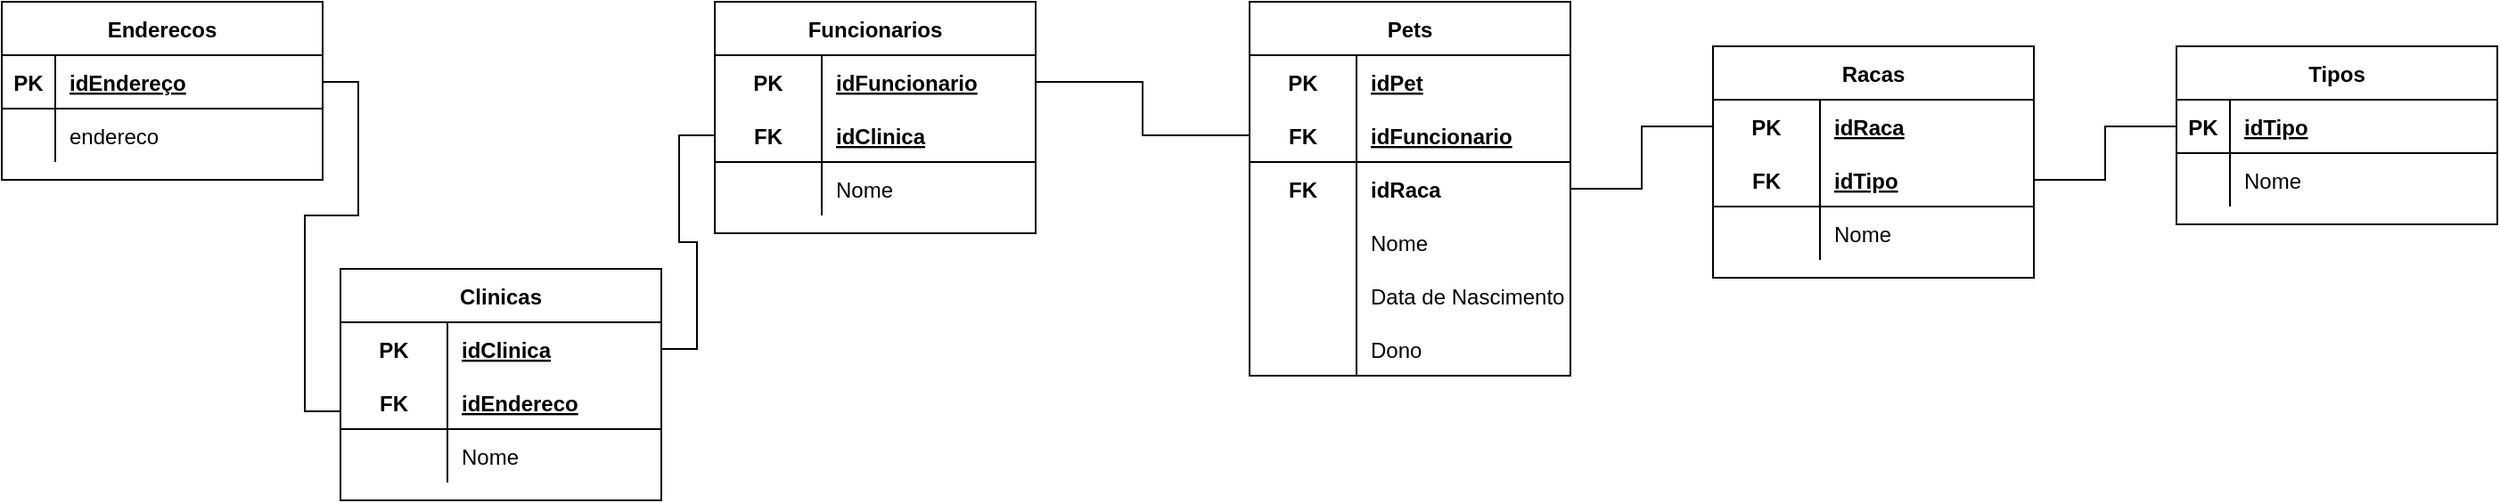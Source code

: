 <mxfile version="14.1.8" type="device"><diagram id="hLmsi_aBfTUBeRBFfKrT" name="Página-1"><mxGraphModel dx="1422" dy="822" grid="1" gridSize="10" guides="1" tooltips="1" connect="1" arrows="1" fold="1" page="1" pageScale="1" pageWidth="827" pageHeight="1169" math="0" shadow="0"><root><mxCell id="0"/><mxCell id="1" parent="0"/><mxCell id="wLSDjtbYl_BsSH20m7iS-1" value="Enderecos" style="shape=table;startSize=30;container=1;collapsible=1;childLayout=tableLayout;fixedRows=1;rowLines=0;fontStyle=1;align=center;resizeLast=1;" vertex="1" parent="1"><mxGeometry x="60" y="80" width="180" height="100" as="geometry"/></mxCell><mxCell id="wLSDjtbYl_BsSH20m7iS-2" value="" style="shape=partialRectangle;collapsible=0;dropTarget=0;pointerEvents=0;fillColor=none;top=0;left=0;bottom=1;right=0;points=[[0,0.5],[1,0.5]];portConstraint=eastwest;" vertex="1" parent="wLSDjtbYl_BsSH20m7iS-1"><mxGeometry y="30" width="180" height="30" as="geometry"/></mxCell><mxCell id="wLSDjtbYl_BsSH20m7iS-3" value="PK" style="shape=partialRectangle;connectable=0;fillColor=none;top=0;left=0;bottom=0;right=0;fontStyle=1;overflow=hidden;" vertex="1" parent="wLSDjtbYl_BsSH20m7iS-2"><mxGeometry width="30" height="30" as="geometry"/></mxCell><mxCell id="wLSDjtbYl_BsSH20m7iS-4" value="idEndereço" style="shape=partialRectangle;connectable=0;fillColor=none;top=0;left=0;bottom=0;right=0;align=left;spacingLeft=6;fontStyle=5;overflow=hidden;" vertex="1" parent="wLSDjtbYl_BsSH20m7iS-2"><mxGeometry x="30" width="150" height="30" as="geometry"/></mxCell><mxCell id="wLSDjtbYl_BsSH20m7iS-5" value="" style="shape=partialRectangle;collapsible=0;dropTarget=0;pointerEvents=0;fillColor=none;top=0;left=0;bottom=0;right=0;points=[[0,0.5],[1,0.5]];portConstraint=eastwest;" vertex="1" parent="wLSDjtbYl_BsSH20m7iS-1"><mxGeometry y="60" width="180" height="30" as="geometry"/></mxCell><mxCell id="wLSDjtbYl_BsSH20m7iS-6" value="" style="shape=partialRectangle;connectable=0;fillColor=none;top=0;left=0;bottom=0;right=0;editable=1;overflow=hidden;" vertex="1" parent="wLSDjtbYl_BsSH20m7iS-5"><mxGeometry width="30" height="30" as="geometry"/></mxCell><mxCell id="wLSDjtbYl_BsSH20m7iS-7" value="endereco" style="shape=partialRectangle;connectable=0;fillColor=none;top=0;left=0;bottom=0;right=0;align=left;spacingLeft=6;overflow=hidden;" vertex="1" parent="wLSDjtbYl_BsSH20m7iS-5"><mxGeometry x="30" width="150" height="30" as="geometry"/></mxCell><mxCell id="wLSDjtbYl_BsSH20m7iS-14" value="Clinicas" style="shape=table;startSize=30;container=1;collapsible=1;childLayout=tableLayout;fixedRows=1;rowLines=0;fontStyle=1;align=center;resizeLast=1;" vertex="1" parent="1"><mxGeometry x="250" y="230" width="180" height="130" as="geometry"/></mxCell><mxCell id="wLSDjtbYl_BsSH20m7iS-15" value="" style="shape=partialRectangle;collapsible=0;dropTarget=0;pointerEvents=0;fillColor=none;top=0;left=0;bottom=0;right=0;points=[[0,0.5],[1,0.5]];portConstraint=eastwest;" vertex="1" parent="wLSDjtbYl_BsSH20m7iS-14"><mxGeometry y="30" width="180" height="30" as="geometry"/></mxCell><mxCell id="wLSDjtbYl_BsSH20m7iS-16" value="PK" style="shape=partialRectangle;connectable=0;fillColor=none;top=0;left=0;bottom=0;right=0;fontStyle=1;overflow=hidden;" vertex="1" parent="wLSDjtbYl_BsSH20m7iS-15"><mxGeometry width="60" height="30" as="geometry"/></mxCell><mxCell id="wLSDjtbYl_BsSH20m7iS-17" value="idClinica" style="shape=partialRectangle;connectable=0;fillColor=none;top=0;left=0;bottom=0;right=0;align=left;spacingLeft=6;fontStyle=5;overflow=hidden;" vertex="1" parent="wLSDjtbYl_BsSH20m7iS-15"><mxGeometry x="60" width="120" height="30" as="geometry"/></mxCell><mxCell id="wLSDjtbYl_BsSH20m7iS-18" value="" style="shape=partialRectangle;collapsible=0;dropTarget=0;pointerEvents=0;fillColor=none;top=0;left=0;bottom=1;right=0;points=[[0,0.5],[1,0.5]];portConstraint=eastwest;" vertex="1" parent="wLSDjtbYl_BsSH20m7iS-14"><mxGeometry y="60" width="180" height="30" as="geometry"/></mxCell><mxCell id="wLSDjtbYl_BsSH20m7iS-19" value="FK" style="shape=partialRectangle;connectable=0;fillColor=none;top=0;left=0;bottom=0;right=0;fontStyle=1;overflow=hidden;" vertex="1" parent="wLSDjtbYl_BsSH20m7iS-18"><mxGeometry width="60" height="30" as="geometry"/></mxCell><mxCell id="wLSDjtbYl_BsSH20m7iS-20" value="idEndereco" style="shape=partialRectangle;connectable=0;fillColor=none;top=0;left=0;bottom=0;right=0;align=left;spacingLeft=6;fontStyle=5;overflow=hidden;" vertex="1" parent="wLSDjtbYl_BsSH20m7iS-18"><mxGeometry x="60" width="120" height="30" as="geometry"/></mxCell><mxCell id="wLSDjtbYl_BsSH20m7iS-21" value="" style="shape=partialRectangle;collapsible=0;dropTarget=0;pointerEvents=0;fillColor=none;top=0;left=0;bottom=0;right=0;points=[[0,0.5],[1,0.5]];portConstraint=eastwest;" vertex="1" parent="wLSDjtbYl_BsSH20m7iS-14"><mxGeometry y="90" width="180" height="30" as="geometry"/></mxCell><mxCell id="wLSDjtbYl_BsSH20m7iS-22" value="" style="shape=partialRectangle;connectable=0;fillColor=none;top=0;left=0;bottom=0;right=0;editable=1;overflow=hidden;" vertex="1" parent="wLSDjtbYl_BsSH20m7iS-21"><mxGeometry width="60" height="30" as="geometry"/></mxCell><mxCell id="wLSDjtbYl_BsSH20m7iS-23" value="Nome" style="shape=partialRectangle;connectable=0;fillColor=none;top=0;left=0;bottom=0;right=0;align=left;spacingLeft=6;overflow=hidden;" vertex="1" parent="wLSDjtbYl_BsSH20m7iS-21"><mxGeometry x="60" width="120" height="30" as="geometry"/></mxCell><mxCell id="wLSDjtbYl_BsSH20m7iS-27" style="edgeStyle=orthogonalEdgeStyle;rounded=0;orthogonalLoop=1;jettySize=auto;html=1;exitX=1;exitY=0.5;exitDx=0;exitDy=0;entryX=0;entryY=0.5;entryDx=0;entryDy=0;endArrow=none;endFill=0;" edge="1" parent="1" source="wLSDjtbYl_BsSH20m7iS-2" target="wLSDjtbYl_BsSH20m7iS-15"><mxGeometry relative="1" as="geometry"><Array as="points"><mxPoint x="260" y="125"/><mxPoint x="260" y="200"/><mxPoint x="230" y="200"/><mxPoint x="230" y="310"/><mxPoint x="250" y="310"/></Array></mxGeometry></mxCell><mxCell id="wLSDjtbYl_BsSH20m7iS-28" value="Funcionarios" style="shape=table;startSize=30;container=1;collapsible=1;childLayout=tableLayout;fixedRows=1;rowLines=0;fontStyle=1;align=center;resizeLast=1;" vertex="1" parent="1"><mxGeometry x="460" y="80" width="180" height="130" as="geometry"/></mxCell><mxCell id="wLSDjtbYl_BsSH20m7iS-29" value="" style="shape=partialRectangle;collapsible=0;dropTarget=0;pointerEvents=0;fillColor=none;top=0;left=0;bottom=0;right=0;points=[[0,0.5],[1,0.5]];portConstraint=eastwest;" vertex="1" parent="wLSDjtbYl_BsSH20m7iS-28"><mxGeometry y="30" width="180" height="30" as="geometry"/></mxCell><mxCell id="wLSDjtbYl_BsSH20m7iS-30" value="PK" style="shape=partialRectangle;connectable=0;fillColor=none;top=0;left=0;bottom=0;right=0;fontStyle=1;overflow=hidden;" vertex="1" parent="wLSDjtbYl_BsSH20m7iS-29"><mxGeometry width="60" height="30" as="geometry"/></mxCell><mxCell id="wLSDjtbYl_BsSH20m7iS-31" value="idFuncionario" style="shape=partialRectangle;connectable=0;fillColor=none;top=0;left=0;bottom=0;right=0;align=left;spacingLeft=6;fontStyle=5;overflow=hidden;" vertex="1" parent="wLSDjtbYl_BsSH20m7iS-29"><mxGeometry x="60" width="120" height="30" as="geometry"/></mxCell><mxCell id="wLSDjtbYl_BsSH20m7iS-32" value="" style="shape=partialRectangle;collapsible=0;dropTarget=0;pointerEvents=0;fillColor=none;top=0;left=0;bottom=1;right=0;points=[[0,0.5],[1,0.5]];portConstraint=eastwest;" vertex="1" parent="wLSDjtbYl_BsSH20m7iS-28"><mxGeometry y="60" width="180" height="30" as="geometry"/></mxCell><mxCell id="wLSDjtbYl_BsSH20m7iS-33" value="FK" style="shape=partialRectangle;connectable=0;fillColor=none;top=0;left=0;bottom=0;right=0;fontStyle=1;overflow=hidden;" vertex="1" parent="wLSDjtbYl_BsSH20m7iS-32"><mxGeometry width="60" height="30" as="geometry"/></mxCell><mxCell id="wLSDjtbYl_BsSH20m7iS-34" value="idClinica" style="shape=partialRectangle;connectable=0;fillColor=none;top=0;left=0;bottom=0;right=0;align=left;spacingLeft=6;fontStyle=5;overflow=hidden;" vertex="1" parent="wLSDjtbYl_BsSH20m7iS-32"><mxGeometry x="60" width="120" height="30" as="geometry"/></mxCell><mxCell id="wLSDjtbYl_BsSH20m7iS-35" value="" style="shape=partialRectangle;collapsible=0;dropTarget=0;pointerEvents=0;fillColor=none;top=0;left=0;bottom=0;right=0;points=[[0,0.5],[1,0.5]];portConstraint=eastwest;" vertex="1" parent="wLSDjtbYl_BsSH20m7iS-28"><mxGeometry y="90" width="180" height="30" as="geometry"/></mxCell><mxCell id="wLSDjtbYl_BsSH20m7iS-36" value="" style="shape=partialRectangle;connectable=0;fillColor=none;top=0;left=0;bottom=0;right=0;editable=1;overflow=hidden;" vertex="1" parent="wLSDjtbYl_BsSH20m7iS-35"><mxGeometry width="60" height="30" as="geometry"/></mxCell><mxCell id="wLSDjtbYl_BsSH20m7iS-37" value="Nome" style="shape=partialRectangle;connectable=0;fillColor=none;top=0;left=0;bottom=0;right=0;align=left;spacingLeft=6;overflow=hidden;" vertex="1" parent="wLSDjtbYl_BsSH20m7iS-35"><mxGeometry x="60" width="120" height="30" as="geometry"/></mxCell><mxCell id="wLSDjtbYl_BsSH20m7iS-41" style="edgeStyle=orthogonalEdgeStyle;rounded=0;orthogonalLoop=1;jettySize=auto;html=1;exitX=1;exitY=0.5;exitDx=0;exitDy=0;entryX=0;entryY=0.5;entryDx=0;entryDy=0;endArrow=none;endFill=0;" edge="1" parent="1" source="wLSDjtbYl_BsSH20m7iS-15" target="wLSDjtbYl_BsSH20m7iS-32"><mxGeometry relative="1" as="geometry"/></mxCell><mxCell id="wLSDjtbYl_BsSH20m7iS-42" value="Pets" style="shape=table;startSize=30;container=1;collapsible=1;childLayout=tableLayout;fixedRows=1;rowLines=0;fontStyle=1;align=center;resizeLast=1;" vertex="1" parent="1"><mxGeometry x="760" y="80" width="180" height="210" as="geometry"/></mxCell><mxCell id="wLSDjtbYl_BsSH20m7iS-43" value="" style="shape=partialRectangle;collapsible=0;dropTarget=0;pointerEvents=0;fillColor=none;top=0;left=0;bottom=0;right=0;points=[[0,0.5],[1,0.5]];portConstraint=eastwest;" vertex="1" parent="wLSDjtbYl_BsSH20m7iS-42"><mxGeometry y="30" width="180" height="30" as="geometry"/></mxCell><mxCell id="wLSDjtbYl_BsSH20m7iS-44" value="PK" style="shape=partialRectangle;connectable=0;fillColor=none;top=0;left=0;bottom=0;right=0;fontStyle=1;overflow=hidden;" vertex="1" parent="wLSDjtbYl_BsSH20m7iS-43"><mxGeometry width="60" height="30" as="geometry"/></mxCell><mxCell id="wLSDjtbYl_BsSH20m7iS-45" value="idPet" style="shape=partialRectangle;connectable=0;fillColor=none;top=0;left=0;bottom=0;right=0;align=left;spacingLeft=6;fontStyle=5;overflow=hidden;" vertex="1" parent="wLSDjtbYl_BsSH20m7iS-43"><mxGeometry x="60" width="120" height="30" as="geometry"/></mxCell><mxCell id="wLSDjtbYl_BsSH20m7iS-46" value="" style="shape=partialRectangle;collapsible=0;dropTarget=0;pointerEvents=0;fillColor=none;top=0;left=0;bottom=1;right=0;points=[[0,0.5],[1,0.5]];portConstraint=eastwest;" vertex="1" parent="wLSDjtbYl_BsSH20m7iS-42"><mxGeometry y="60" width="180" height="30" as="geometry"/></mxCell><mxCell id="wLSDjtbYl_BsSH20m7iS-47" value="FK" style="shape=partialRectangle;connectable=0;fillColor=none;top=0;left=0;bottom=0;right=0;fontStyle=1;overflow=hidden;" vertex="1" parent="wLSDjtbYl_BsSH20m7iS-46"><mxGeometry width="60" height="30" as="geometry"/></mxCell><mxCell id="wLSDjtbYl_BsSH20m7iS-48" value="idFuncionario" style="shape=partialRectangle;connectable=0;fillColor=none;top=0;left=0;bottom=0;right=0;align=left;spacingLeft=6;fontStyle=5;overflow=hidden;" vertex="1" parent="wLSDjtbYl_BsSH20m7iS-46"><mxGeometry x="60" width="120" height="30" as="geometry"/></mxCell><mxCell id="wLSDjtbYl_BsSH20m7iS-49" value="" style="shape=partialRectangle;collapsible=0;dropTarget=0;pointerEvents=0;fillColor=none;top=0;left=0;bottom=0;right=0;points=[[0,0.5],[1,0.5]];portConstraint=eastwest;" vertex="1" parent="wLSDjtbYl_BsSH20m7iS-42"><mxGeometry y="90" width="180" height="30" as="geometry"/></mxCell><mxCell id="wLSDjtbYl_BsSH20m7iS-50" value="FK" style="shape=partialRectangle;connectable=0;fillColor=none;top=0;left=0;bottom=0;right=0;editable=1;overflow=hidden;fontStyle=1" vertex="1" parent="wLSDjtbYl_BsSH20m7iS-49"><mxGeometry width="60" height="30" as="geometry"/></mxCell><mxCell id="wLSDjtbYl_BsSH20m7iS-51" value="idRaca" style="shape=partialRectangle;connectable=0;fillColor=none;top=0;left=0;bottom=0;right=0;align=left;spacingLeft=6;overflow=hidden;fontStyle=1" vertex="1" parent="wLSDjtbYl_BsSH20m7iS-49"><mxGeometry x="60" width="120" height="30" as="geometry"/></mxCell><mxCell id="wLSDjtbYl_BsSH20m7iS-52" value="" style="shape=partialRectangle;collapsible=0;dropTarget=0;pointerEvents=0;fillColor=none;top=0;left=0;bottom=0;right=0;points=[[0,0.5],[1,0.5]];portConstraint=eastwest;" vertex="1" parent="wLSDjtbYl_BsSH20m7iS-42"><mxGeometry y="120" width="180" height="30" as="geometry"/></mxCell><mxCell id="wLSDjtbYl_BsSH20m7iS-53" value="" style="shape=partialRectangle;connectable=0;fillColor=none;top=0;left=0;bottom=0;right=0;editable=1;overflow=hidden;" vertex="1" parent="wLSDjtbYl_BsSH20m7iS-52"><mxGeometry width="60" height="30" as="geometry"/></mxCell><mxCell id="wLSDjtbYl_BsSH20m7iS-54" value="Nome" style="shape=partialRectangle;connectable=0;fillColor=none;top=0;left=0;bottom=0;right=0;align=left;spacingLeft=6;overflow=hidden;" vertex="1" parent="wLSDjtbYl_BsSH20m7iS-52"><mxGeometry x="60" width="120" height="30" as="geometry"/></mxCell><mxCell id="wLSDjtbYl_BsSH20m7iS-55" value="" style="shape=partialRectangle;collapsible=0;dropTarget=0;pointerEvents=0;fillColor=none;top=0;left=0;bottom=0;right=0;points=[[0,0.5],[1,0.5]];portConstraint=eastwest;" vertex="1" parent="wLSDjtbYl_BsSH20m7iS-42"><mxGeometry y="150" width="180" height="30" as="geometry"/></mxCell><mxCell id="wLSDjtbYl_BsSH20m7iS-56" value="" style="shape=partialRectangle;connectable=0;fillColor=none;top=0;left=0;bottom=0;right=0;editable=1;overflow=hidden;" vertex="1" parent="wLSDjtbYl_BsSH20m7iS-55"><mxGeometry width="60" height="30" as="geometry"/></mxCell><mxCell id="wLSDjtbYl_BsSH20m7iS-57" value="Data de Nascimento" style="shape=partialRectangle;connectable=0;fillColor=none;top=0;left=0;bottom=0;right=0;align=left;spacingLeft=6;overflow=hidden;" vertex="1" parent="wLSDjtbYl_BsSH20m7iS-55"><mxGeometry x="60" width="120" height="30" as="geometry"/></mxCell><mxCell id="wLSDjtbYl_BsSH20m7iS-58" value="" style="shape=partialRectangle;collapsible=0;dropTarget=0;pointerEvents=0;fillColor=none;top=0;left=0;bottom=0;right=0;points=[[0,0.5],[1,0.5]];portConstraint=eastwest;" vertex="1" parent="wLSDjtbYl_BsSH20m7iS-42"><mxGeometry y="180" width="180" height="30" as="geometry"/></mxCell><mxCell id="wLSDjtbYl_BsSH20m7iS-59" value="" style="shape=partialRectangle;connectable=0;fillColor=none;top=0;left=0;bottom=0;right=0;editable=1;overflow=hidden;" vertex="1" parent="wLSDjtbYl_BsSH20m7iS-58"><mxGeometry width="60" height="30" as="geometry"/></mxCell><mxCell id="wLSDjtbYl_BsSH20m7iS-60" value="Dono" style="shape=partialRectangle;connectable=0;fillColor=none;top=0;left=0;bottom=0;right=0;align=left;spacingLeft=6;overflow=hidden;" vertex="1" parent="wLSDjtbYl_BsSH20m7iS-58"><mxGeometry x="60" width="120" height="30" as="geometry"/></mxCell><mxCell id="wLSDjtbYl_BsSH20m7iS-61" style="edgeStyle=orthogonalEdgeStyle;rounded=0;orthogonalLoop=1;jettySize=auto;html=1;exitX=1;exitY=0.5;exitDx=0;exitDy=0;entryX=0;entryY=0.5;entryDx=0;entryDy=0;endArrow=none;endFill=0;" edge="1" parent="1" source="wLSDjtbYl_BsSH20m7iS-29" target="wLSDjtbYl_BsSH20m7iS-46"><mxGeometry relative="1" as="geometry"/></mxCell><mxCell id="wLSDjtbYl_BsSH20m7iS-62" value="Racas" style="shape=table;startSize=30;container=1;collapsible=1;childLayout=tableLayout;fixedRows=1;rowLines=0;fontStyle=1;align=center;resizeLast=1;" vertex="1" parent="1"><mxGeometry x="1020" y="105" width="180" height="130" as="geometry"/></mxCell><mxCell id="wLSDjtbYl_BsSH20m7iS-63" value="" style="shape=partialRectangle;collapsible=0;dropTarget=0;pointerEvents=0;fillColor=none;top=0;left=0;bottom=0;right=0;points=[[0,0.5],[1,0.5]];portConstraint=eastwest;" vertex="1" parent="wLSDjtbYl_BsSH20m7iS-62"><mxGeometry y="30" width="180" height="30" as="geometry"/></mxCell><mxCell id="wLSDjtbYl_BsSH20m7iS-64" value="PK" style="shape=partialRectangle;connectable=0;fillColor=none;top=0;left=0;bottom=0;right=0;fontStyle=1;overflow=hidden;" vertex="1" parent="wLSDjtbYl_BsSH20m7iS-63"><mxGeometry width="60" height="30" as="geometry"/></mxCell><mxCell id="wLSDjtbYl_BsSH20m7iS-65" value="idRaca" style="shape=partialRectangle;connectable=0;fillColor=none;top=0;left=0;bottom=0;right=0;align=left;spacingLeft=6;fontStyle=5;overflow=hidden;" vertex="1" parent="wLSDjtbYl_BsSH20m7iS-63"><mxGeometry x="60" width="120" height="30" as="geometry"/></mxCell><mxCell id="wLSDjtbYl_BsSH20m7iS-66" value="" style="shape=partialRectangle;collapsible=0;dropTarget=0;pointerEvents=0;fillColor=none;top=0;left=0;bottom=1;right=0;points=[[0,0.5],[1,0.5]];portConstraint=eastwest;" vertex="1" parent="wLSDjtbYl_BsSH20m7iS-62"><mxGeometry y="60" width="180" height="30" as="geometry"/></mxCell><mxCell id="wLSDjtbYl_BsSH20m7iS-67" value="FK" style="shape=partialRectangle;connectable=0;fillColor=none;top=0;left=0;bottom=0;right=0;fontStyle=1;overflow=hidden;" vertex="1" parent="wLSDjtbYl_BsSH20m7iS-66"><mxGeometry width="60" height="30" as="geometry"/></mxCell><mxCell id="wLSDjtbYl_BsSH20m7iS-68" value="idTipo" style="shape=partialRectangle;connectable=0;fillColor=none;top=0;left=0;bottom=0;right=0;align=left;spacingLeft=6;fontStyle=5;overflow=hidden;" vertex="1" parent="wLSDjtbYl_BsSH20m7iS-66"><mxGeometry x="60" width="120" height="30" as="geometry"/></mxCell><mxCell id="wLSDjtbYl_BsSH20m7iS-69" value="" style="shape=partialRectangle;collapsible=0;dropTarget=0;pointerEvents=0;fillColor=none;top=0;left=0;bottom=0;right=0;points=[[0,0.5],[1,0.5]];portConstraint=eastwest;" vertex="1" parent="wLSDjtbYl_BsSH20m7iS-62"><mxGeometry y="90" width="180" height="30" as="geometry"/></mxCell><mxCell id="wLSDjtbYl_BsSH20m7iS-70" value="" style="shape=partialRectangle;connectable=0;fillColor=none;top=0;left=0;bottom=0;right=0;editable=1;overflow=hidden;" vertex="1" parent="wLSDjtbYl_BsSH20m7iS-69"><mxGeometry width="60" height="30" as="geometry"/></mxCell><mxCell id="wLSDjtbYl_BsSH20m7iS-71" value="Nome" style="shape=partialRectangle;connectable=0;fillColor=none;top=0;left=0;bottom=0;right=0;align=left;spacingLeft=6;overflow=hidden;" vertex="1" parent="wLSDjtbYl_BsSH20m7iS-69"><mxGeometry x="60" width="120" height="30" as="geometry"/></mxCell><mxCell id="wLSDjtbYl_BsSH20m7iS-75" style="edgeStyle=orthogonalEdgeStyle;rounded=0;orthogonalLoop=1;jettySize=auto;html=1;exitX=1;exitY=0.5;exitDx=0;exitDy=0;entryX=0;entryY=0.5;entryDx=0;entryDy=0;endArrow=none;endFill=0;" edge="1" parent="1" source="wLSDjtbYl_BsSH20m7iS-49" target="wLSDjtbYl_BsSH20m7iS-63"><mxGeometry relative="1" as="geometry"/></mxCell><mxCell id="wLSDjtbYl_BsSH20m7iS-89" value="Tipos" style="shape=table;startSize=30;container=1;collapsible=1;childLayout=tableLayout;fixedRows=1;rowLines=0;fontStyle=1;align=center;resizeLast=1;strokeColor=#000000;" vertex="1" parent="1"><mxGeometry x="1280" y="105" width="180" height="100" as="geometry"/></mxCell><mxCell id="wLSDjtbYl_BsSH20m7iS-90" value="" style="shape=partialRectangle;collapsible=0;dropTarget=0;pointerEvents=0;fillColor=none;top=0;left=0;bottom=1;right=0;points=[[0,0.5],[1,0.5]];portConstraint=eastwest;" vertex="1" parent="wLSDjtbYl_BsSH20m7iS-89"><mxGeometry y="30" width="180" height="30" as="geometry"/></mxCell><mxCell id="wLSDjtbYl_BsSH20m7iS-91" value="PK" style="shape=partialRectangle;connectable=0;fillColor=none;top=0;left=0;bottom=0;right=0;fontStyle=1;overflow=hidden;" vertex="1" parent="wLSDjtbYl_BsSH20m7iS-90"><mxGeometry width="30" height="30" as="geometry"/></mxCell><mxCell id="wLSDjtbYl_BsSH20m7iS-92" value="idTipo" style="shape=partialRectangle;connectable=0;fillColor=none;top=0;left=0;bottom=0;right=0;align=left;spacingLeft=6;fontStyle=5;overflow=hidden;" vertex="1" parent="wLSDjtbYl_BsSH20m7iS-90"><mxGeometry x="30" width="150" height="30" as="geometry"/></mxCell><mxCell id="wLSDjtbYl_BsSH20m7iS-93" value="" style="shape=partialRectangle;collapsible=0;dropTarget=0;pointerEvents=0;fillColor=none;top=0;left=0;bottom=0;right=0;points=[[0,0.5],[1,0.5]];portConstraint=eastwest;" vertex="1" parent="wLSDjtbYl_BsSH20m7iS-89"><mxGeometry y="60" width="180" height="30" as="geometry"/></mxCell><mxCell id="wLSDjtbYl_BsSH20m7iS-94" value="" style="shape=partialRectangle;connectable=0;fillColor=none;top=0;left=0;bottom=0;right=0;editable=1;overflow=hidden;" vertex="1" parent="wLSDjtbYl_BsSH20m7iS-93"><mxGeometry width="30" height="30" as="geometry"/></mxCell><mxCell id="wLSDjtbYl_BsSH20m7iS-95" value="Nome" style="shape=partialRectangle;connectable=0;fillColor=none;top=0;left=0;bottom=0;right=0;align=left;spacingLeft=6;overflow=hidden;" vertex="1" parent="wLSDjtbYl_BsSH20m7iS-93"><mxGeometry x="30" width="150" height="30" as="geometry"/></mxCell><mxCell id="wLSDjtbYl_BsSH20m7iS-102" style="edgeStyle=orthogonalEdgeStyle;rounded=0;orthogonalLoop=1;jettySize=auto;html=1;exitX=1;exitY=0.5;exitDx=0;exitDy=0;entryX=0;entryY=0.5;entryDx=0;entryDy=0;endArrow=none;endFill=0;" edge="1" parent="1" source="wLSDjtbYl_BsSH20m7iS-66" target="wLSDjtbYl_BsSH20m7iS-90"><mxGeometry relative="1" as="geometry"/></mxCell></root></mxGraphModel></diagram></mxfile>